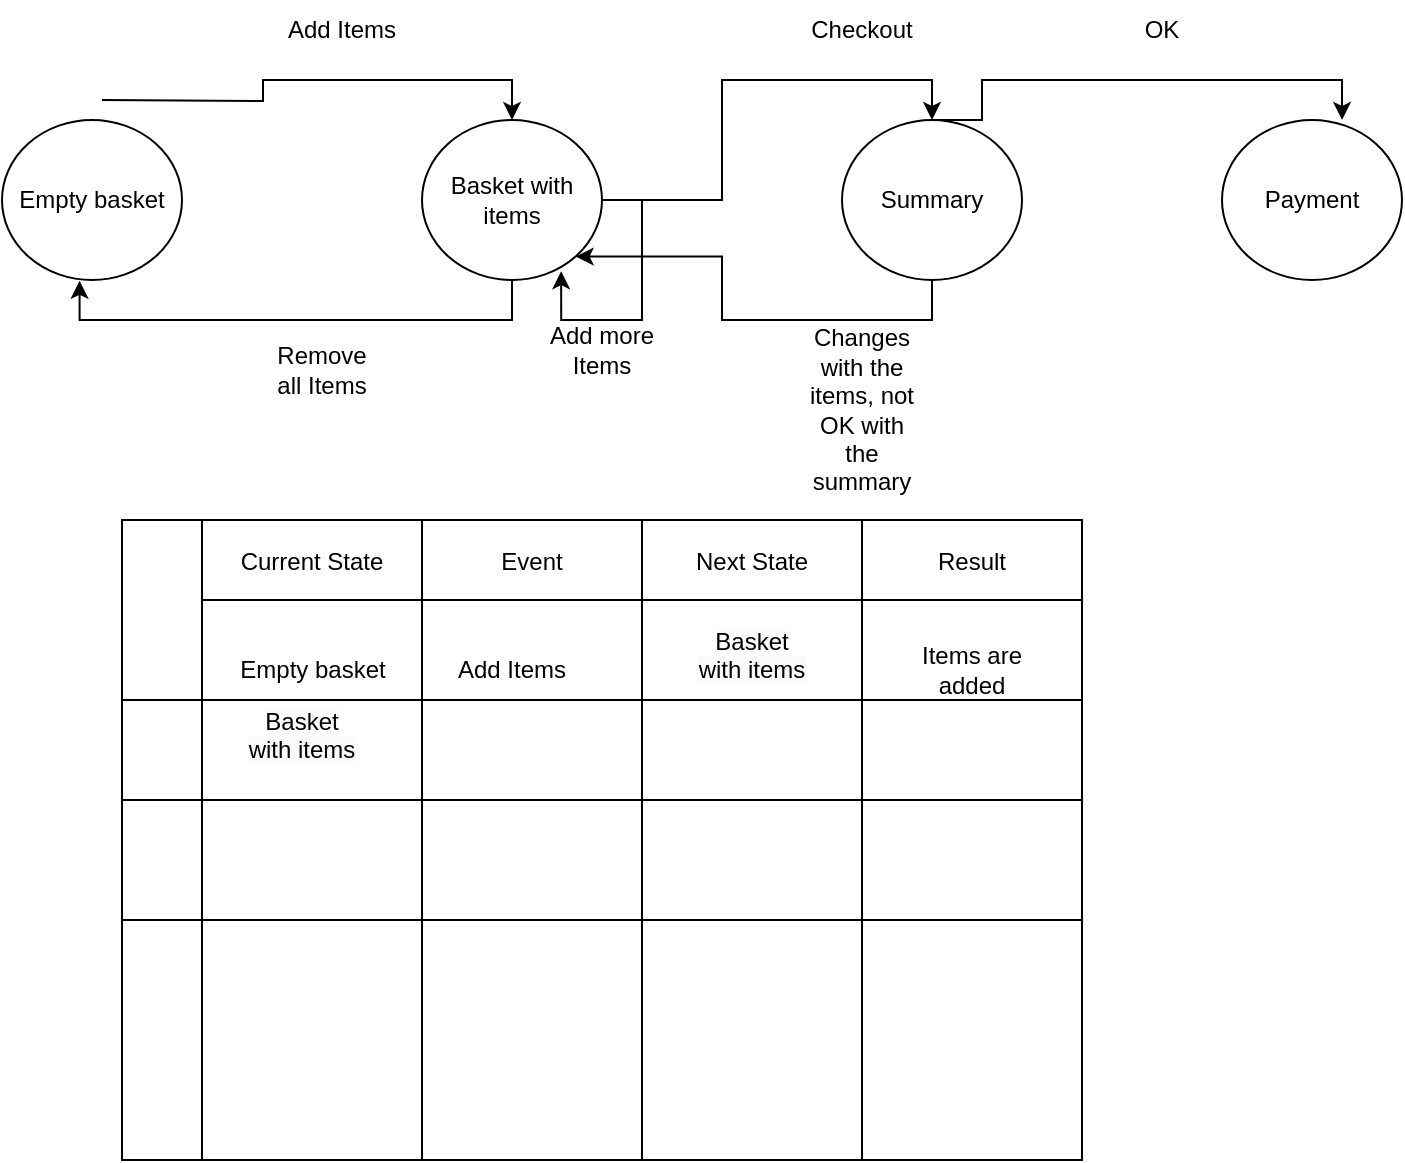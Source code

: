 <mxfile version="22.1.3" type="github">
  <diagram name="Page-1" id="RQnVXbHp5YSP1koaIOIu">
    <mxGraphModel dx="1050" dy="522" grid="1" gridSize="10" guides="1" tooltips="1" connect="1" arrows="1" fold="1" page="1" pageScale="1" pageWidth="850" pageHeight="1100" math="0" shadow="0">
      <root>
        <mxCell id="0" />
        <mxCell id="1" parent="0" />
        <mxCell id="ZzrmVgCEYVlJgWrsbbt4-7" style="edgeStyle=orthogonalEdgeStyle;rounded=0;orthogonalLoop=1;jettySize=auto;html=1;entryX=0.5;entryY=0;entryDx=0;entryDy=0;" parent="1" target="ZzrmVgCEYVlJgWrsbbt4-4" edge="1">
          <mxGeometry relative="1" as="geometry">
            <mxPoint x="70" y="250" as="sourcePoint" />
          </mxGeometry>
        </mxCell>
        <mxCell id="ZzrmVgCEYVlJgWrsbbt4-1" value="Empty basket" style="ellipse;whiteSpace=wrap;html=1;" parent="1" vertex="1">
          <mxGeometry x="20" y="260" width="90" height="80" as="geometry" />
        </mxCell>
        <mxCell id="ZzrmVgCEYVlJgWrsbbt4-2" value="Payment" style="ellipse;whiteSpace=wrap;html=1;" parent="1" vertex="1">
          <mxGeometry x="630" y="260" width="90" height="80" as="geometry" />
        </mxCell>
        <mxCell id="ZzrmVgCEYVlJgWrsbbt4-17" style="edgeStyle=orthogonalEdgeStyle;rounded=0;orthogonalLoop=1;jettySize=auto;html=1;exitX=0.5;exitY=1;exitDx=0;exitDy=0;entryX=1;entryY=1;entryDx=0;entryDy=0;" parent="1" source="ZzrmVgCEYVlJgWrsbbt4-3" target="ZzrmVgCEYVlJgWrsbbt4-4" edge="1">
          <mxGeometry relative="1" as="geometry" />
        </mxCell>
        <mxCell id="ZzrmVgCEYVlJgWrsbbt4-3" value="Summary" style="ellipse;whiteSpace=wrap;html=1;" parent="1" vertex="1">
          <mxGeometry x="440" y="260" width="90" height="80" as="geometry" />
        </mxCell>
        <mxCell id="ZzrmVgCEYVlJgWrsbbt4-15" style="edgeStyle=orthogonalEdgeStyle;rounded=0;orthogonalLoop=1;jettySize=auto;html=1;exitX=1;exitY=0.5;exitDx=0;exitDy=0;entryX=0.5;entryY=0;entryDx=0;entryDy=0;" parent="1" source="ZzrmVgCEYVlJgWrsbbt4-4" target="ZzrmVgCEYVlJgWrsbbt4-3" edge="1">
          <mxGeometry relative="1" as="geometry" />
        </mxCell>
        <mxCell id="ZzrmVgCEYVlJgWrsbbt4-4" value="Basket with items" style="ellipse;whiteSpace=wrap;html=1;" parent="1" vertex="1">
          <mxGeometry x="230" y="260" width="90" height="80" as="geometry" />
        </mxCell>
        <mxCell id="ZzrmVgCEYVlJgWrsbbt4-9" style="edgeStyle=orthogonalEdgeStyle;rounded=0;orthogonalLoop=1;jettySize=auto;html=1;entryX=0.431;entryY=1.005;entryDx=0;entryDy=0;entryPerimeter=0;exitX=0.5;exitY=1;exitDx=0;exitDy=0;" parent="1" source="ZzrmVgCEYVlJgWrsbbt4-4" target="ZzrmVgCEYVlJgWrsbbt4-1" edge="1">
          <mxGeometry relative="1" as="geometry" />
        </mxCell>
        <mxCell id="ZzrmVgCEYVlJgWrsbbt4-11" style="edgeStyle=orthogonalEdgeStyle;rounded=0;orthogonalLoop=1;jettySize=auto;html=1;exitX=1;exitY=0.5;exitDx=0;exitDy=0;entryX=0.773;entryY=0.945;entryDx=0;entryDy=0;entryPerimeter=0;" parent="1" source="ZzrmVgCEYVlJgWrsbbt4-4" target="ZzrmVgCEYVlJgWrsbbt4-4" edge="1">
          <mxGeometry relative="1" as="geometry" />
        </mxCell>
        <mxCell id="ZzrmVgCEYVlJgWrsbbt4-12" value="Add Items" style="text;html=1;strokeColor=none;fillColor=none;align=center;verticalAlign=middle;whiteSpace=wrap;rounded=0;" parent="1" vertex="1">
          <mxGeometry x="160" y="200" width="60" height="30" as="geometry" />
        </mxCell>
        <mxCell id="ZzrmVgCEYVlJgWrsbbt4-13" value="Add more Items" style="text;html=1;strokeColor=none;fillColor=none;align=center;verticalAlign=middle;whiteSpace=wrap;rounded=0;" parent="1" vertex="1">
          <mxGeometry x="290" y="360" width="60" height="30" as="geometry" />
        </mxCell>
        <mxCell id="ZzrmVgCEYVlJgWrsbbt4-14" value="Remove all Items" style="text;html=1;strokeColor=none;fillColor=none;align=center;verticalAlign=middle;whiteSpace=wrap;rounded=0;" parent="1" vertex="1">
          <mxGeometry x="150" y="370" width="60" height="30" as="geometry" />
        </mxCell>
        <mxCell id="ZzrmVgCEYVlJgWrsbbt4-16" value="Checkout" style="text;html=1;strokeColor=none;fillColor=none;align=center;verticalAlign=middle;whiteSpace=wrap;rounded=0;" parent="1" vertex="1">
          <mxGeometry x="420" y="200" width="60" height="30" as="geometry" />
        </mxCell>
        <mxCell id="ZzrmVgCEYVlJgWrsbbt4-18" value="Changes with the items, not OK with the summary" style="text;html=1;strokeColor=none;fillColor=none;align=center;verticalAlign=middle;whiteSpace=wrap;rounded=0;" parent="1" vertex="1">
          <mxGeometry x="420" y="390" width="60" height="30" as="geometry" />
        </mxCell>
        <mxCell id="ZzrmVgCEYVlJgWrsbbt4-20" style="edgeStyle=orthogonalEdgeStyle;rounded=0;orthogonalLoop=1;jettySize=auto;html=1;entryX=0.667;entryY=0;entryDx=0;entryDy=0;entryPerimeter=0;exitX=0.5;exitY=0;exitDx=0;exitDy=0;" parent="1" source="ZzrmVgCEYVlJgWrsbbt4-3" target="ZzrmVgCEYVlJgWrsbbt4-2" edge="1">
          <mxGeometry relative="1" as="geometry">
            <Array as="points">
              <mxPoint x="510" y="260" />
              <mxPoint x="510" y="240" />
              <mxPoint x="690" y="240" />
            </Array>
          </mxGeometry>
        </mxCell>
        <mxCell id="ZzrmVgCEYVlJgWrsbbt4-21" value="OK" style="text;html=1;strokeColor=none;fillColor=none;align=center;verticalAlign=middle;whiteSpace=wrap;rounded=0;" parent="1" vertex="1">
          <mxGeometry x="570" y="200" width="60" height="30" as="geometry" />
        </mxCell>
        <mxCell id="ibKtJakZHNLwry2PdeqH-1" value="" style="shape=table;childLayout=tableLayout;startSize=0;fillColor=none;collapsible=0;recursiveResize=0;expand=0;" vertex="1" parent="1">
          <mxGeometry x="80" y="460" width="480" height="320" as="geometry" />
        </mxCell>
        <mxCell id="ibKtJakZHNLwry2PdeqH-2" value="" style="shape=tableRow;horizontal=0;swimlaneHead=0;swimlaneBody=0;top=0;left=0;strokeColor=inherit;bottom=0;right=0;dropTarget=0;fontStyle=0;fillColor=none;points=[[0,0.5],[1,0.5]];portConstraint=eastwest;startSize=40;collapsible=0;recursiveResize=0;expand=0;" vertex="1" parent="ibKtJakZHNLwry2PdeqH-1">
          <mxGeometry width="480" height="90" as="geometry" />
        </mxCell>
        <mxCell id="ibKtJakZHNLwry2PdeqH-3" value="Current State" style="swimlane;swimlaneHead=0;swimlaneBody=0;fontStyle=0;strokeColor=inherit;connectable=0;fillColor=none;startSize=40;collapsible=0;recursiveResize=0;expand=0;" vertex="1" parent="ibKtJakZHNLwry2PdeqH-2">
          <mxGeometry x="40" width="110" height="90" as="geometry">
            <mxRectangle width="110" height="90" as="alternateBounds" />
          </mxGeometry>
        </mxCell>
        <mxCell id="ibKtJakZHNLwry2PdeqH-22" value="Empty basket" style="text;html=1;align=center;verticalAlign=middle;resizable=0;points=[];autosize=1;strokeColor=none;fillColor=none;" vertex="1" parent="ibKtJakZHNLwry2PdeqH-3">
          <mxGeometry x="5" y="60" width="100" height="30" as="geometry" />
        </mxCell>
        <mxCell id="ibKtJakZHNLwry2PdeqH-4" value="Event" style="swimlane;swimlaneHead=0;swimlaneBody=0;fontStyle=0;strokeColor=inherit;connectable=0;fillColor=none;startSize=40;collapsible=0;recursiveResize=0;expand=0;" vertex="1" parent="ibKtJakZHNLwry2PdeqH-2">
          <mxGeometry x="150" width="110" height="90" as="geometry">
            <mxRectangle width="110" height="90" as="alternateBounds" />
          </mxGeometry>
        </mxCell>
        <mxCell id="ibKtJakZHNLwry2PdeqH-24" value="Add Items" style="text;html=1;strokeColor=none;fillColor=none;align=center;verticalAlign=middle;whiteSpace=wrap;rounded=0;" vertex="1" parent="ibKtJakZHNLwry2PdeqH-4">
          <mxGeometry x="15" y="60" width="60" height="30" as="geometry" />
        </mxCell>
        <mxCell id="ibKtJakZHNLwry2PdeqH-5" value="Next State" style="swimlane;swimlaneHead=0;swimlaneBody=0;fontStyle=0;strokeColor=inherit;connectable=0;fillColor=none;startSize=40;collapsible=0;recursiveResize=0;expand=0;" vertex="1" parent="ibKtJakZHNLwry2PdeqH-2">
          <mxGeometry x="260" width="110" height="90" as="geometry">
            <mxRectangle width="110" height="90" as="alternateBounds" />
          </mxGeometry>
        </mxCell>
        <mxCell id="ibKtJakZHNLwry2PdeqH-23" value="&#xa;&lt;span style=&quot;color: rgb(0, 0, 0); font-family: Helvetica; font-size: 12px; font-style: normal; font-variant-ligatures: normal; font-variant-caps: normal; font-weight: 400; letter-spacing: normal; orphans: 2; text-align: center; text-indent: 0px; text-transform: none; widows: 2; word-spacing: 0px; -webkit-text-stroke-width: 0px; background-color: rgb(251, 251, 251); text-decoration-thickness: initial; text-decoration-style: initial; text-decoration-color: initial; float: none; display: inline !important;&quot;&gt;Basket with items&lt;/span&gt;&#xa;&#xa;" style="text;html=1;strokeColor=none;fillColor=none;align=center;verticalAlign=middle;whiteSpace=wrap;rounded=0;" vertex="1" parent="ibKtJakZHNLwry2PdeqH-5">
          <mxGeometry x="25" y="60" width="60" height="30" as="geometry" />
        </mxCell>
        <mxCell id="ibKtJakZHNLwry2PdeqH-6" value="Result" style="swimlane;swimlaneHead=0;swimlaneBody=0;fontStyle=0;strokeColor=inherit;connectable=0;fillColor=none;startSize=40;collapsible=0;recursiveResize=0;expand=0;" vertex="1" parent="ibKtJakZHNLwry2PdeqH-2">
          <mxGeometry x="370" width="110" height="90" as="geometry">
            <mxRectangle width="110" height="90" as="alternateBounds" />
          </mxGeometry>
        </mxCell>
        <mxCell id="ibKtJakZHNLwry2PdeqH-25" value="Items are added" style="text;html=1;strokeColor=none;fillColor=none;align=center;verticalAlign=middle;whiteSpace=wrap;rounded=0;" vertex="1" parent="ibKtJakZHNLwry2PdeqH-6">
          <mxGeometry x="25" y="60" width="60" height="30" as="geometry" />
        </mxCell>
        <mxCell id="ibKtJakZHNLwry2PdeqH-7" value="" style="shape=tableRow;horizontal=0;swimlaneHead=0;swimlaneBody=0;top=0;left=0;strokeColor=inherit;bottom=0;right=0;dropTarget=0;fontStyle=0;fillColor=none;points=[[0,0.5],[1,0.5]];portConstraint=eastwest;startSize=40;collapsible=0;recursiveResize=0;expand=0;" vertex="1" parent="ibKtJakZHNLwry2PdeqH-1">
          <mxGeometry y="90" width="480" height="50" as="geometry" />
        </mxCell>
        <mxCell id="ibKtJakZHNLwry2PdeqH-8" value="" style="swimlane;swimlaneHead=0;swimlaneBody=0;fontStyle=0;connectable=0;strokeColor=inherit;fillColor=none;startSize=0;collapsible=0;recursiveResize=0;expand=0;" vertex="1" parent="ibKtJakZHNLwry2PdeqH-7">
          <mxGeometry x="40" width="110" height="50" as="geometry">
            <mxRectangle width="110" height="50" as="alternateBounds" />
          </mxGeometry>
        </mxCell>
        <mxCell id="ibKtJakZHNLwry2PdeqH-26" value="&#xa;&lt;span style=&quot;color: rgb(0, 0, 0); font-family: Helvetica; font-size: 12px; font-style: normal; font-variant-ligatures: normal; font-variant-caps: normal; font-weight: 400; letter-spacing: normal; orphans: 2; text-align: center; text-indent: 0px; text-transform: none; widows: 2; word-spacing: 0px; -webkit-text-stroke-width: 0px; background-color: rgb(251, 251, 251); text-decoration-thickness: initial; text-decoration-style: initial; text-decoration-color: initial; float: none; display: inline !important;&quot;&gt;Basket with items&lt;/span&gt;&#xa;&#xa;" style="text;html=1;strokeColor=none;fillColor=none;align=center;verticalAlign=middle;whiteSpace=wrap;rounded=0;" vertex="1" parent="ibKtJakZHNLwry2PdeqH-8">
          <mxGeometry x="20" y="10" width="60" height="30" as="geometry" />
        </mxCell>
        <mxCell id="ibKtJakZHNLwry2PdeqH-9" value="" style="swimlane;swimlaneHead=0;swimlaneBody=0;fontStyle=0;connectable=0;strokeColor=inherit;fillColor=none;startSize=0;collapsible=0;recursiveResize=0;expand=0;" vertex="1" parent="ibKtJakZHNLwry2PdeqH-7">
          <mxGeometry x="150" width="110" height="50" as="geometry">
            <mxRectangle width="110" height="50" as="alternateBounds" />
          </mxGeometry>
        </mxCell>
        <mxCell id="ibKtJakZHNLwry2PdeqH-10" value="" style="swimlane;swimlaneHead=0;swimlaneBody=0;fontStyle=0;connectable=0;strokeColor=inherit;fillColor=none;startSize=0;collapsible=0;recursiveResize=0;expand=0;" vertex="1" parent="ibKtJakZHNLwry2PdeqH-7">
          <mxGeometry x="260" width="110" height="50" as="geometry">
            <mxRectangle width="110" height="50" as="alternateBounds" />
          </mxGeometry>
        </mxCell>
        <mxCell id="ibKtJakZHNLwry2PdeqH-11" value="" style="swimlane;swimlaneHead=0;swimlaneBody=0;fontStyle=0;connectable=0;strokeColor=inherit;fillColor=none;startSize=0;collapsible=0;recursiveResize=0;expand=0;" vertex="1" parent="ibKtJakZHNLwry2PdeqH-7">
          <mxGeometry x="370" width="110" height="50" as="geometry">
            <mxRectangle width="110" height="50" as="alternateBounds" />
          </mxGeometry>
        </mxCell>
        <mxCell id="ibKtJakZHNLwry2PdeqH-12" value="" style="shape=tableRow;horizontal=0;swimlaneHead=0;swimlaneBody=0;top=0;left=0;strokeColor=inherit;bottom=0;right=0;dropTarget=0;fontStyle=0;fillColor=none;points=[[0,0.5],[1,0.5]];portConstraint=eastwest;startSize=40;collapsible=0;recursiveResize=0;expand=0;" vertex="1" parent="ibKtJakZHNLwry2PdeqH-1">
          <mxGeometry y="140" width="480" height="60" as="geometry" />
        </mxCell>
        <mxCell id="ibKtJakZHNLwry2PdeqH-13" value="" style="swimlane;swimlaneHead=0;swimlaneBody=0;fontStyle=0;connectable=0;strokeColor=inherit;fillColor=none;startSize=0;collapsible=0;recursiveResize=0;expand=0;" vertex="1" parent="ibKtJakZHNLwry2PdeqH-12">
          <mxGeometry x="40" width="110" height="60" as="geometry">
            <mxRectangle width="110" height="60" as="alternateBounds" />
          </mxGeometry>
        </mxCell>
        <mxCell id="ibKtJakZHNLwry2PdeqH-14" value="" style="swimlane;swimlaneHead=0;swimlaneBody=0;fontStyle=0;connectable=0;strokeColor=inherit;fillColor=none;startSize=0;collapsible=0;recursiveResize=0;expand=0;" vertex="1" parent="ibKtJakZHNLwry2PdeqH-12">
          <mxGeometry x="150" width="110" height="60" as="geometry">
            <mxRectangle width="110" height="60" as="alternateBounds" />
          </mxGeometry>
        </mxCell>
        <mxCell id="ibKtJakZHNLwry2PdeqH-15" value="" style="swimlane;swimlaneHead=0;swimlaneBody=0;fontStyle=0;connectable=0;strokeColor=inherit;fillColor=none;startSize=0;collapsible=0;recursiveResize=0;expand=0;" vertex="1" parent="ibKtJakZHNLwry2PdeqH-12">
          <mxGeometry x="260" width="110" height="60" as="geometry">
            <mxRectangle width="110" height="60" as="alternateBounds" />
          </mxGeometry>
        </mxCell>
        <mxCell id="ibKtJakZHNLwry2PdeqH-16" value="" style="swimlane;swimlaneHead=0;swimlaneBody=0;fontStyle=0;connectable=0;strokeColor=inherit;fillColor=none;startSize=0;collapsible=0;recursiveResize=0;expand=0;" vertex="1" parent="ibKtJakZHNLwry2PdeqH-12">
          <mxGeometry x="370" width="110" height="60" as="geometry">
            <mxRectangle width="110" height="60" as="alternateBounds" />
          </mxGeometry>
        </mxCell>
        <mxCell id="ibKtJakZHNLwry2PdeqH-17" value="" style="shape=tableRow;horizontal=0;swimlaneHead=0;swimlaneBody=0;top=0;left=0;strokeColor=inherit;bottom=0;right=0;dropTarget=0;fontStyle=0;fillColor=none;points=[[0,0.5],[1,0.5]];portConstraint=eastwest;startSize=40;collapsible=0;recursiveResize=0;expand=0;" vertex="1" parent="ibKtJakZHNLwry2PdeqH-1">
          <mxGeometry y="200" width="480" height="120" as="geometry" />
        </mxCell>
        <mxCell id="ibKtJakZHNLwry2PdeqH-18" value="" style="swimlane;swimlaneHead=0;swimlaneBody=0;fontStyle=0;connectable=0;strokeColor=inherit;fillColor=none;startSize=0;collapsible=0;recursiveResize=0;expand=0;" vertex="1" parent="ibKtJakZHNLwry2PdeqH-17">
          <mxGeometry x="40" width="110" height="120" as="geometry">
            <mxRectangle width="110" height="120" as="alternateBounds" />
          </mxGeometry>
        </mxCell>
        <mxCell id="ibKtJakZHNLwry2PdeqH-19" value="" style="swimlane;swimlaneHead=0;swimlaneBody=0;fontStyle=0;connectable=0;strokeColor=inherit;fillColor=none;startSize=0;collapsible=0;recursiveResize=0;expand=0;" vertex="1" parent="ibKtJakZHNLwry2PdeqH-17">
          <mxGeometry x="150" width="110" height="120" as="geometry">
            <mxRectangle width="110" height="120" as="alternateBounds" />
          </mxGeometry>
        </mxCell>
        <mxCell id="ibKtJakZHNLwry2PdeqH-20" value="" style="swimlane;swimlaneHead=0;swimlaneBody=0;fontStyle=0;connectable=0;strokeColor=inherit;fillColor=none;startSize=0;collapsible=0;recursiveResize=0;expand=0;" vertex="1" parent="ibKtJakZHNLwry2PdeqH-17">
          <mxGeometry x="260" width="110" height="120" as="geometry">
            <mxRectangle width="110" height="120" as="alternateBounds" />
          </mxGeometry>
        </mxCell>
        <mxCell id="ibKtJakZHNLwry2PdeqH-21" value="" style="swimlane;swimlaneHead=0;swimlaneBody=0;fontStyle=0;connectable=0;strokeColor=inherit;fillColor=none;startSize=0;collapsible=0;recursiveResize=0;expand=0;" vertex="1" parent="ibKtJakZHNLwry2PdeqH-17">
          <mxGeometry x="370" width="110" height="120" as="geometry">
            <mxRectangle width="110" height="120" as="alternateBounds" />
          </mxGeometry>
        </mxCell>
      </root>
    </mxGraphModel>
  </diagram>
</mxfile>
